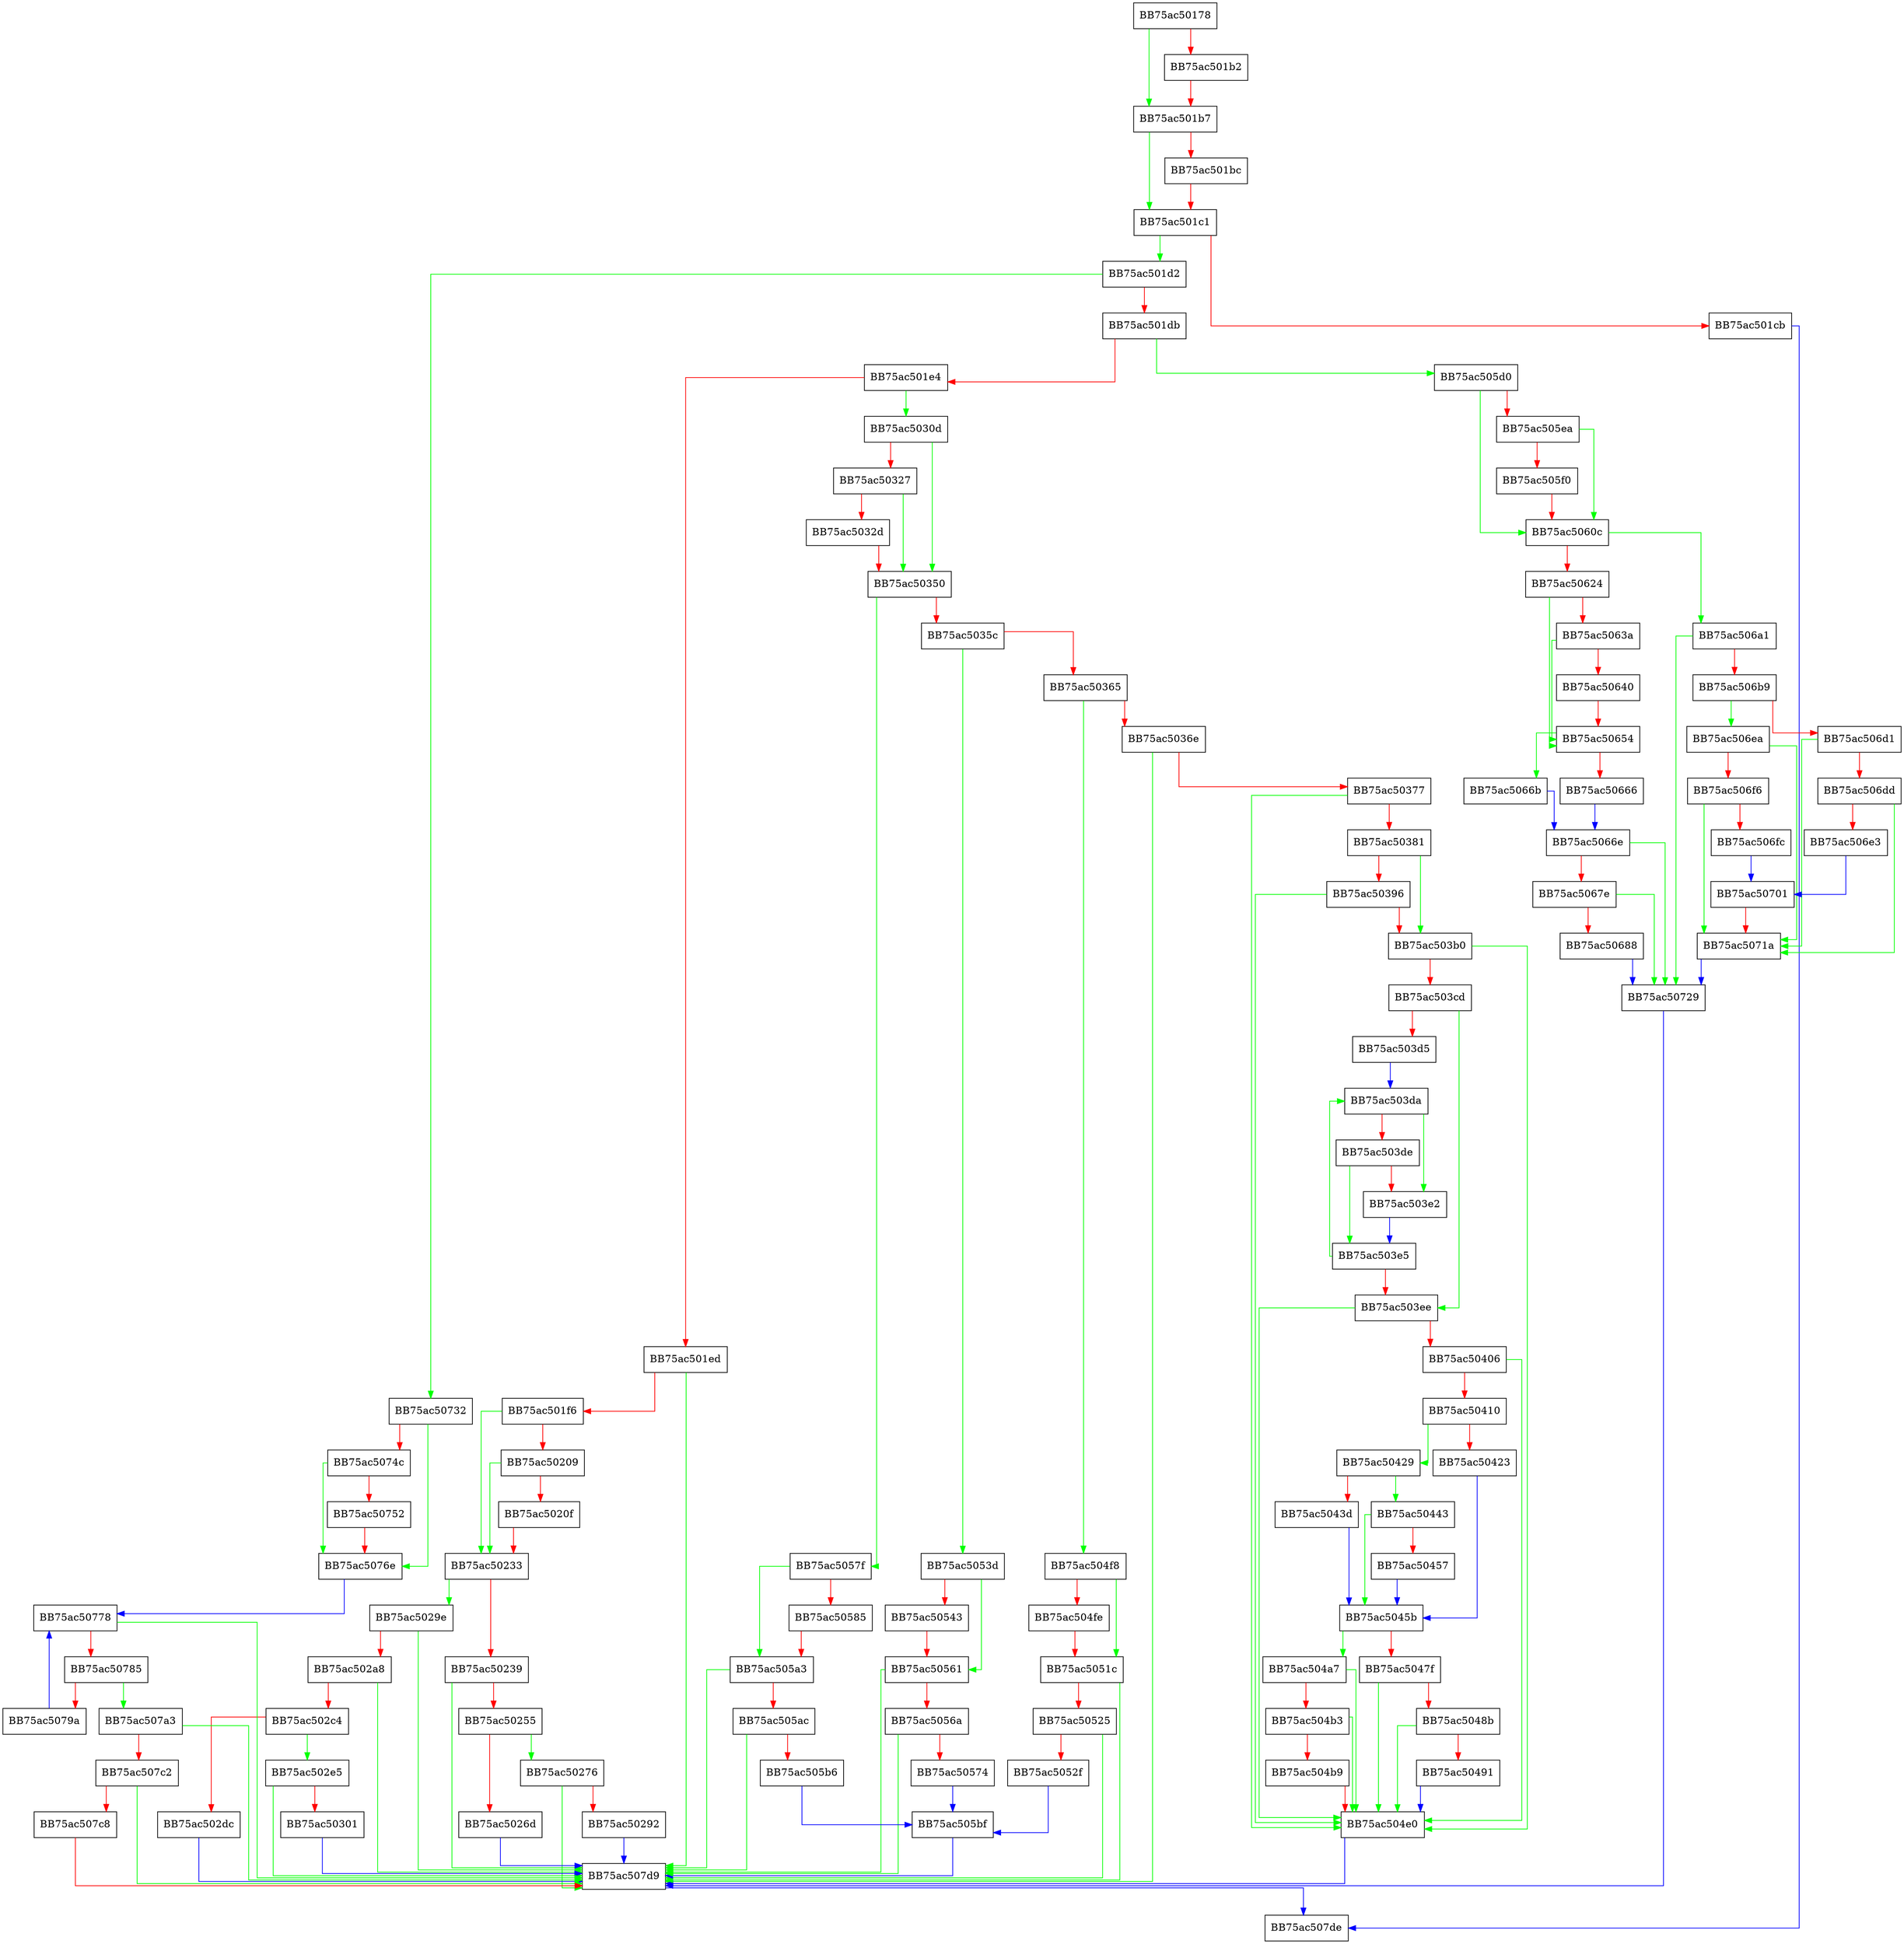 digraph XMLCallback_ {
  node [shape="box"];
  graph [splines=ortho];
  BB75ac50178 -> BB75ac501b7 [color="green"];
  BB75ac50178 -> BB75ac501b2 [color="red"];
  BB75ac501b2 -> BB75ac501b7 [color="red"];
  BB75ac501b7 -> BB75ac501c1 [color="green"];
  BB75ac501b7 -> BB75ac501bc [color="red"];
  BB75ac501bc -> BB75ac501c1 [color="red"];
  BB75ac501c1 -> BB75ac501d2 [color="green"];
  BB75ac501c1 -> BB75ac501cb [color="red"];
  BB75ac501cb -> BB75ac507de [color="blue"];
  BB75ac501d2 -> BB75ac50732 [color="green"];
  BB75ac501d2 -> BB75ac501db [color="red"];
  BB75ac501db -> BB75ac505d0 [color="green"];
  BB75ac501db -> BB75ac501e4 [color="red"];
  BB75ac501e4 -> BB75ac5030d [color="green"];
  BB75ac501e4 -> BB75ac501ed [color="red"];
  BB75ac501ed -> BB75ac507d9 [color="green"];
  BB75ac501ed -> BB75ac501f6 [color="red"];
  BB75ac501f6 -> BB75ac50233 [color="green"];
  BB75ac501f6 -> BB75ac50209 [color="red"];
  BB75ac50209 -> BB75ac50233 [color="green"];
  BB75ac50209 -> BB75ac5020f [color="red"];
  BB75ac5020f -> BB75ac50233 [color="red"];
  BB75ac50233 -> BB75ac5029e [color="green"];
  BB75ac50233 -> BB75ac50239 [color="red"];
  BB75ac50239 -> BB75ac507d9 [color="green"];
  BB75ac50239 -> BB75ac50255 [color="red"];
  BB75ac50255 -> BB75ac50276 [color="green"];
  BB75ac50255 -> BB75ac5026d [color="red"];
  BB75ac5026d -> BB75ac507d9 [color="blue"];
  BB75ac50276 -> BB75ac507d9 [color="green"];
  BB75ac50276 -> BB75ac50292 [color="red"];
  BB75ac50292 -> BB75ac507d9 [color="blue"];
  BB75ac5029e -> BB75ac507d9 [color="green"];
  BB75ac5029e -> BB75ac502a8 [color="red"];
  BB75ac502a8 -> BB75ac507d9 [color="green"];
  BB75ac502a8 -> BB75ac502c4 [color="red"];
  BB75ac502c4 -> BB75ac502e5 [color="green"];
  BB75ac502c4 -> BB75ac502dc [color="red"];
  BB75ac502dc -> BB75ac507d9 [color="blue"];
  BB75ac502e5 -> BB75ac507d9 [color="green"];
  BB75ac502e5 -> BB75ac50301 [color="red"];
  BB75ac50301 -> BB75ac507d9 [color="blue"];
  BB75ac5030d -> BB75ac50350 [color="green"];
  BB75ac5030d -> BB75ac50327 [color="red"];
  BB75ac50327 -> BB75ac50350 [color="green"];
  BB75ac50327 -> BB75ac5032d [color="red"];
  BB75ac5032d -> BB75ac50350 [color="red"];
  BB75ac50350 -> BB75ac5057f [color="green"];
  BB75ac50350 -> BB75ac5035c [color="red"];
  BB75ac5035c -> BB75ac5053d [color="green"];
  BB75ac5035c -> BB75ac50365 [color="red"];
  BB75ac50365 -> BB75ac504f8 [color="green"];
  BB75ac50365 -> BB75ac5036e [color="red"];
  BB75ac5036e -> BB75ac507d9 [color="green"];
  BB75ac5036e -> BB75ac50377 [color="red"];
  BB75ac50377 -> BB75ac504e0 [color="green"];
  BB75ac50377 -> BB75ac50381 [color="red"];
  BB75ac50381 -> BB75ac503b0 [color="green"];
  BB75ac50381 -> BB75ac50396 [color="red"];
  BB75ac50396 -> BB75ac504e0 [color="green"];
  BB75ac50396 -> BB75ac503b0 [color="red"];
  BB75ac503b0 -> BB75ac504e0 [color="green"];
  BB75ac503b0 -> BB75ac503cd [color="red"];
  BB75ac503cd -> BB75ac503ee [color="green"];
  BB75ac503cd -> BB75ac503d5 [color="red"];
  BB75ac503d5 -> BB75ac503da [color="blue"];
  BB75ac503da -> BB75ac503e2 [color="green"];
  BB75ac503da -> BB75ac503de [color="red"];
  BB75ac503de -> BB75ac503e5 [color="green"];
  BB75ac503de -> BB75ac503e2 [color="red"];
  BB75ac503e2 -> BB75ac503e5 [color="blue"];
  BB75ac503e5 -> BB75ac503da [color="green"];
  BB75ac503e5 -> BB75ac503ee [color="red"];
  BB75ac503ee -> BB75ac504e0 [color="green"];
  BB75ac503ee -> BB75ac50406 [color="red"];
  BB75ac50406 -> BB75ac504e0 [color="green"];
  BB75ac50406 -> BB75ac50410 [color="red"];
  BB75ac50410 -> BB75ac50429 [color="green"];
  BB75ac50410 -> BB75ac50423 [color="red"];
  BB75ac50423 -> BB75ac5045b [color="blue"];
  BB75ac50429 -> BB75ac50443 [color="green"];
  BB75ac50429 -> BB75ac5043d [color="red"];
  BB75ac5043d -> BB75ac5045b [color="blue"];
  BB75ac50443 -> BB75ac5045b [color="green"];
  BB75ac50443 -> BB75ac50457 [color="red"];
  BB75ac50457 -> BB75ac5045b [color="blue"];
  BB75ac5045b -> BB75ac504a7 [color="green"];
  BB75ac5045b -> BB75ac5047f [color="red"];
  BB75ac5047f -> BB75ac504e0 [color="green"];
  BB75ac5047f -> BB75ac5048b [color="red"];
  BB75ac5048b -> BB75ac504e0 [color="green"];
  BB75ac5048b -> BB75ac50491 [color="red"];
  BB75ac50491 -> BB75ac504e0 [color="blue"];
  BB75ac504a7 -> BB75ac504e0 [color="green"];
  BB75ac504a7 -> BB75ac504b3 [color="red"];
  BB75ac504b3 -> BB75ac504e0 [color="green"];
  BB75ac504b3 -> BB75ac504b9 [color="red"];
  BB75ac504b9 -> BB75ac504e0 [color="red"];
  BB75ac504e0 -> BB75ac507d9 [color="blue"];
  BB75ac504f8 -> BB75ac5051c [color="green"];
  BB75ac504f8 -> BB75ac504fe [color="red"];
  BB75ac504fe -> BB75ac5051c [color="red"];
  BB75ac5051c -> BB75ac507d9 [color="green"];
  BB75ac5051c -> BB75ac50525 [color="red"];
  BB75ac50525 -> BB75ac507d9 [color="green"];
  BB75ac50525 -> BB75ac5052f [color="red"];
  BB75ac5052f -> BB75ac505bf [color="blue"];
  BB75ac5053d -> BB75ac50561 [color="green"];
  BB75ac5053d -> BB75ac50543 [color="red"];
  BB75ac50543 -> BB75ac50561 [color="red"];
  BB75ac50561 -> BB75ac507d9 [color="green"];
  BB75ac50561 -> BB75ac5056a [color="red"];
  BB75ac5056a -> BB75ac507d9 [color="green"];
  BB75ac5056a -> BB75ac50574 [color="red"];
  BB75ac50574 -> BB75ac505bf [color="blue"];
  BB75ac5057f -> BB75ac505a3 [color="green"];
  BB75ac5057f -> BB75ac50585 [color="red"];
  BB75ac50585 -> BB75ac505a3 [color="red"];
  BB75ac505a3 -> BB75ac507d9 [color="green"];
  BB75ac505a3 -> BB75ac505ac [color="red"];
  BB75ac505ac -> BB75ac507d9 [color="green"];
  BB75ac505ac -> BB75ac505b6 [color="red"];
  BB75ac505b6 -> BB75ac505bf [color="blue"];
  BB75ac505bf -> BB75ac507d9 [color="blue"];
  BB75ac505d0 -> BB75ac5060c [color="green"];
  BB75ac505d0 -> BB75ac505ea [color="red"];
  BB75ac505ea -> BB75ac5060c [color="green"];
  BB75ac505ea -> BB75ac505f0 [color="red"];
  BB75ac505f0 -> BB75ac5060c [color="red"];
  BB75ac5060c -> BB75ac506a1 [color="green"];
  BB75ac5060c -> BB75ac50624 [color="red"];
  BB75ac50624 -> BB75ac50654 [color="green"];
  BB75ac50624 -> BB75ac5063a [color="red"];
  BB75ac5063a -> BB75ac50654 [color="green"];
  BB75ac5063a -> BB75ac50640 [color="red"];
  BB75ac50640 -> BB75ac50654 [color="red"];
  BB75ac50654 -> BB75ac5066b [color="green"];
  BB75ac50654 -> BB75ac50666 [color="red"];
  BB75ac50666 -> BB75ac5066e [color="blue"];
  BB75ac5066b -> BB75ac5066e [color="blue"];
  BB75ac5066e -> BB75ac50729 [color="green"];
  BB75ac5066e -> BB75ac5067e [color="red"];
  BB75ac5067e -> BB75ac50729 [color="green"];
  BB75ac5067e -> BB75ac50688 [color="red"];
  BB75ac50688 -> BB75ac50729 [color="blue"];
  BB75ac506a1 -> BB75ac50729 [color="green"];
  BB75ac506a1 -> BB75ac506b9 [color="red"];
  BB75ac506b9 -> BB75ac506ea [color="green"];
  BB75ac506b9 -> BB75ac506d1 [color="red"];
  BB75ac506d1 -> BB75ac5071a [color="green"];
  BB75ac506d1 -> BB75ac506dd [color="red"];
  BB75ac506dd -> BB75ac5071a [color="green"];
  BB75ac506dd -> BB75ac506e3 [color="red"];
  BB75ac506e3 -> BB75ac50701 [color="blue"];
  BB75ac506ea -> BB75ac5071a [color="green"];
  BB75ac506ea -> BB75ac506f6 [color="red"];
  BB75ac506f6 -> BB75ac5071a [color="green"];
  BB75ac506f6 -> BB75ac506fc [color="red"];
  BB75ac506fc -> BB75ac50701 [color="blue"];
  BB75ac50701 -> BB75ac5071a [color="red"];
  BB75ac5071a -> BB75ac50729 [color="blue"];
  BB75ac50729 -> BB75ac507d9 [color="blue"];
  BB75ac50732 -> BB75ac5076e [color="green"];
  BB75ac50732 -> BB75ac5074c [color="red"];
  BB75ac5074c -> BB75ac5076e [color="green"];
  BB75ac5074c -> BB75ac50752 [color="red"];
  BB75ac50752 -> BB75ac5076e [color="red"];
  BB75ac5076e -> BB75ac50778 [color="blue"];
  BB75ac50778 -> BB75ac507d9 [color="green"];
  BB75ac50778 -> BB75ac50785 [color="red"];
  BB75ac50785 -> BB75ac507a3 [color="green"];
  BB75ac50785 -> BB75ac5079a [color="red"];
  BB75ac5079a -> BB75ac50778 [color="blue"];
  BB75ac507a3 -> BB75ac507d9 [color="green"];
  BB75ac507a3 -> BB75ac507c2 [color="red"];
  BB75ac507c2 -> BB75ac507d9 [color="green"];
  BB75ac507c2 -> BB75ac507c8 [color="red"];
  BB75ac507c8 -> BB75ac507d9 [color="red"];
  BB75ac507d9 -> BB75ac507de [color="blue"];
}